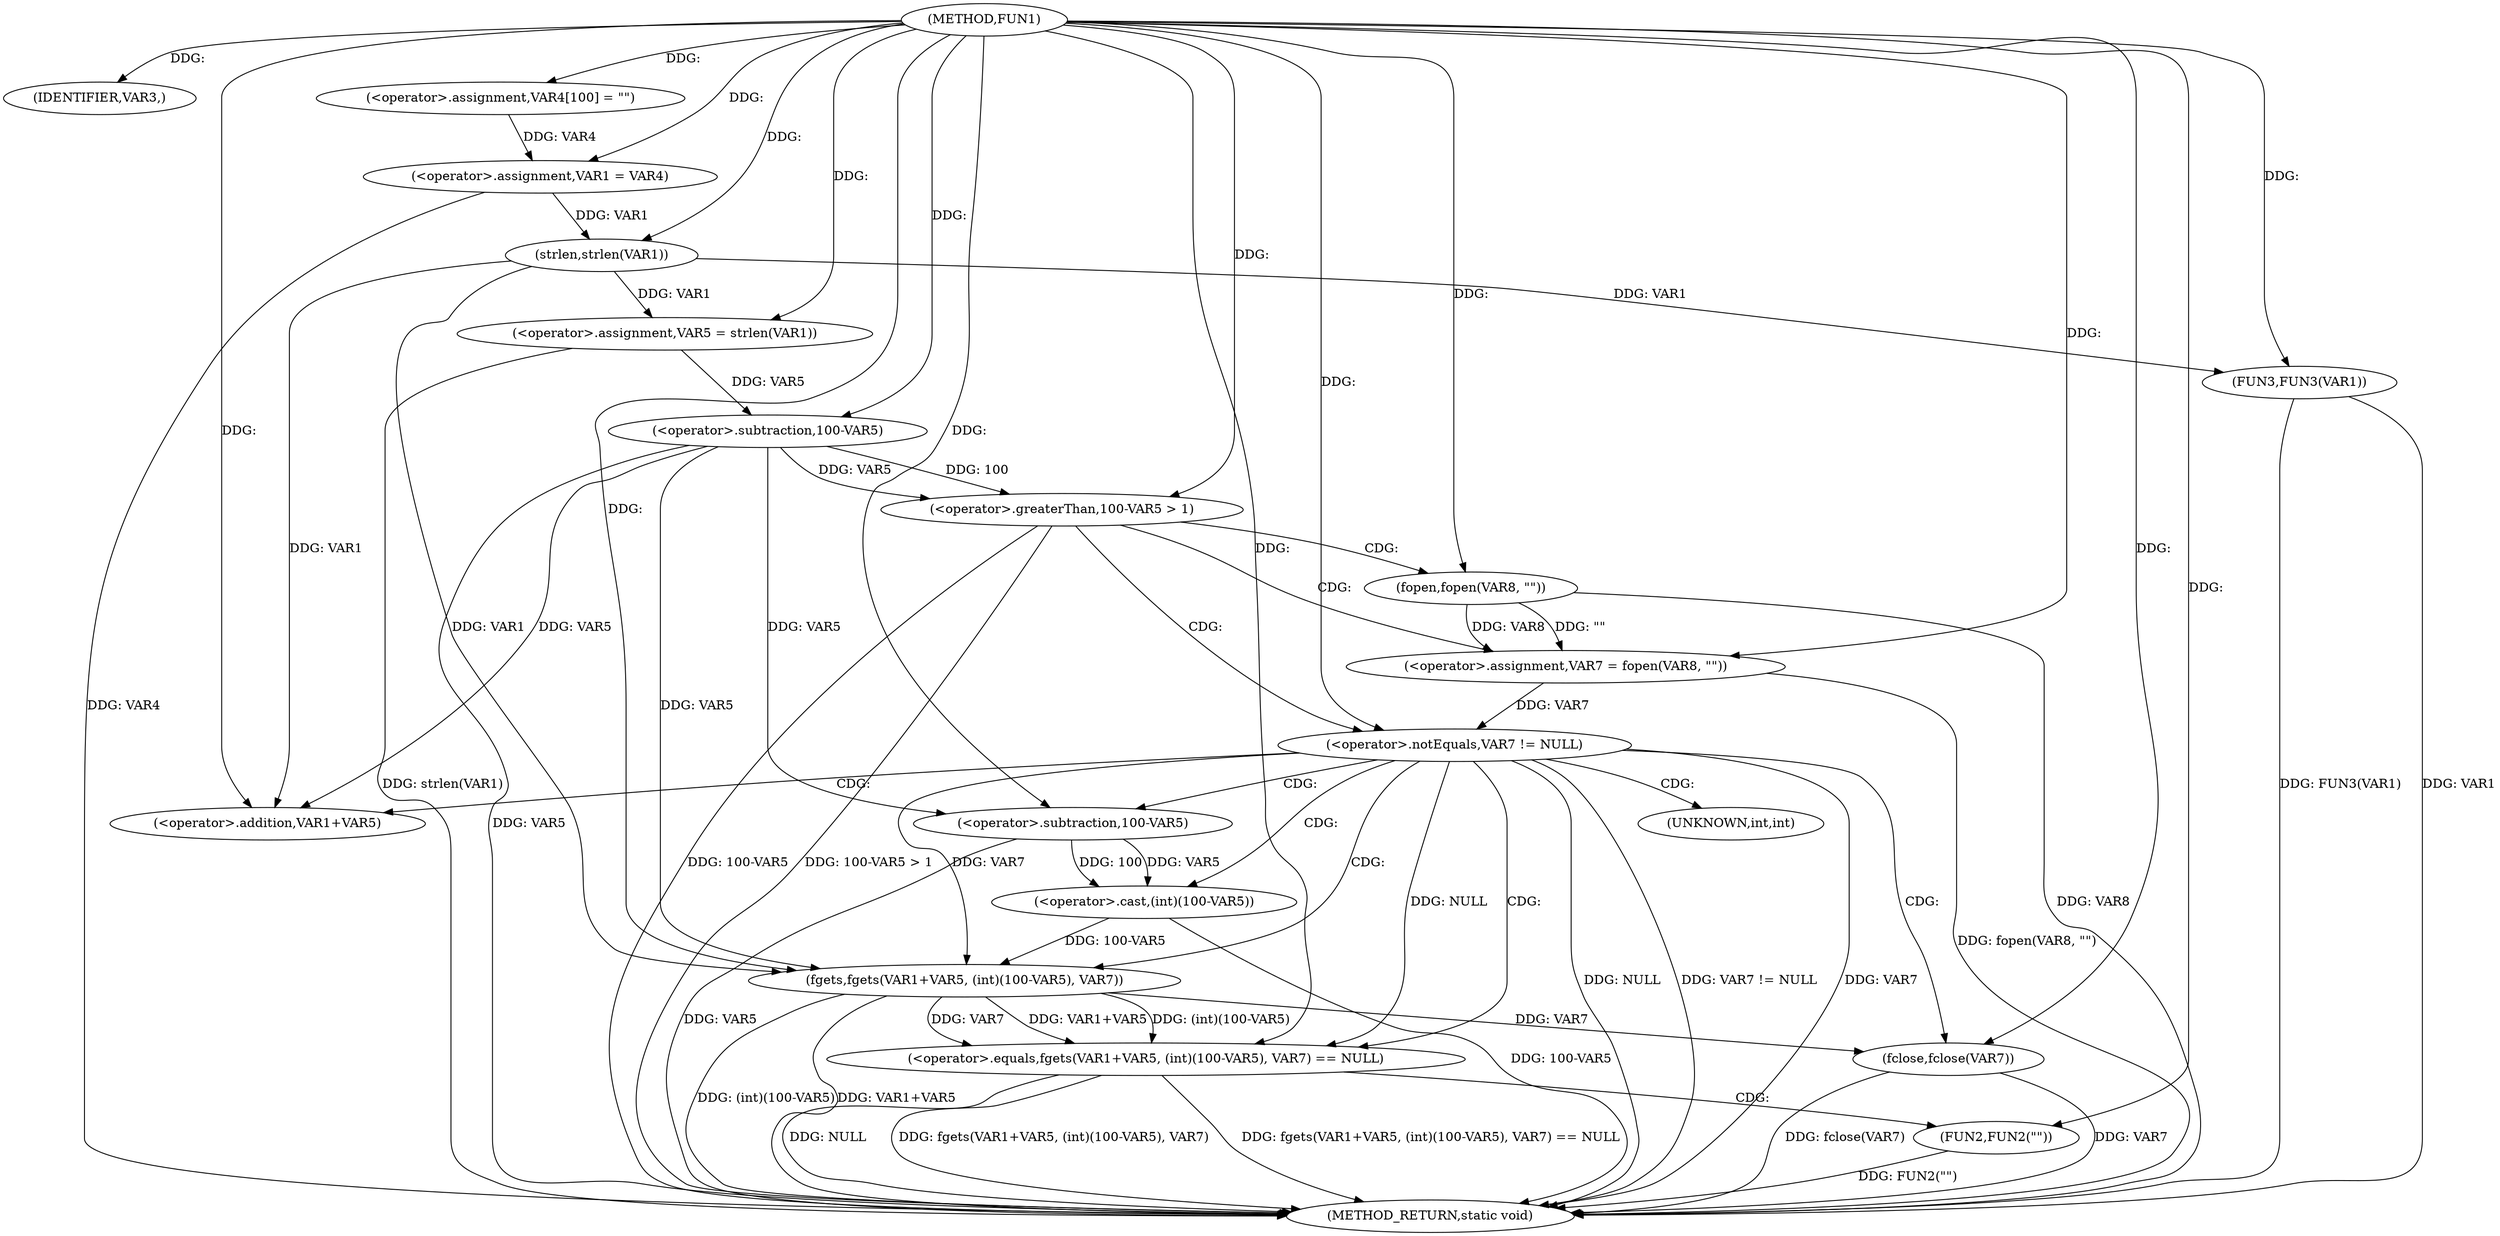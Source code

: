 digraph FUN1 {  
"1000100" [label = "(METHOD,FUN1)" ]
"1000155" [label = "(METHOD_RETURN,static void)" ]
"1000103" [label = "(IDENTIFIER,VAR3,)" ]
"1000105" [label = "(<operator>.assignment,VAR4[100] = \"\")" ]
"1000108" [label = "(<operator>.assignment,VAR1 = VAR4)" ]
"1000113" [label = "(<operator>.assignment,VAR5 = strlen(VAR1))" ]
"1000115" [label = "(strlen,strlen(VAR1))" ]
"1000119" [label = "(<operator>.greaterThan,100-VAR5 > 1)" ]
"1000120" [label = "(<operator>.subtraction,100-VAR5)" ]
"1000125" [label = "(<operator>.assignment,VAR7 = fopen(VAR8, \"\"))" ]
"1000127" [label = "(fopen,fopen(VAR8, \"\"))" ]
"1000131" [label = "(<operator>.notEquals,VAR7 != NULL)" ]
"1000136" [label = "(<operator>.equals,fgets(VAR1+VAR5, (int)(100-VAR5), VAR7) == NULL)" ]
"1000137" [label = "(fgets,fgets(VAR1+VAR5, (int)(100-VAR5), VAR7))" ]
"1000138" [label = "(<operator>.addition,VAR1+VAR5)" ]
"1000141" [label = "(<operator>.cast,(int)(100-VAR5))" ]
"1000143" [label = "(<operator>.subtraction,100-VAR5)" ]
"1000149" [label = "(FUN2,FUN2(\"\"))" ]
"1000151" [label = "(fclose,fclose(VAR7))" ]
"1000153" [label = "(FUN3,FUN3(VAR1))" ]
"1000142" [label = "(UNKNOWN,int,int)" ]
  "1000151" -> "1000155"  [ label = "DDG: fclose(VAR7)"] 
  "1000151" -> "1000155"  [ label = "DDG: VAR7"] 
  "1000113" -> "1000155"  [ label = "DDG: strlen(VAR1)"] 
  "1000149" -> "1000155"  [ label = "DDG: FUN2(\"\")"] 
  "1000131" -> "1000155"  [ label = "DDG: NULL"] 
  "1000153" -> "1000155"  [ label = "DDG: VAR1"] 
  "1000119" -> "1000155"  [ label = "DDG: 100-VAR5 > 1"] 
  "1000136" -> "1000155"  [ label = "DDG: NULL"] 
  "1000136" -> "1000155"  [ label = "DDG: fgets(VAR1+VAR5, (int)(100-VAR5), VAR7)"] 
  "1000131" -> "1000155"  [ label = "DDG: VAR7 != NULL"] 
  "1000131" -> "1000155"  [ label = "DDG: VAR7"] 
  "1000137" -> "1000155"  [ label = "DDG: (int)(100-VAR5)"] 
  "1000125" -> "1000155"  [ label = "DDG: fopen(VAR8, \"\")"] 
  "1000153" -> "1000155"  [ label = "DDG: FUN3(VAR1)"] 
  "1000108" -> "1000155"  [ label = "DDG: VAR4"] 
  "1000119" -> "1000155"  [ label = "DDG: 100-VAR5"] 
  "1000141" -> "1000155"  [ label = "DDG: 100-VAR5"] 
  "1000136" -> "1000155"  [ label = "DDG: fgets(VAR1+VAR5, (int)(100-VAR5), VAR7) == NULL"] 
  "1000120" -> "1000155"  [ label = "DDG: VAR5"] 
  "1000143" -> "1000155"  [ label = "DDG: VAR5"] 
  "1000127" -> "1000155"  [ label = "DDG: VAR8"] 
  "1000137" -> "1000155"  [ label = "DDG: VAR1+VAR5"] 
  "1000100" -> "1000103"  [ label = "DDG: "] 
  "1000100" -> "1000105"  [ label = "DDG: "] 
  "1000105" -> "1000108"  [ label = "DDG: VAR4"] 
  "1000100" -> "1000108"  [ label = "DDG: "] 
  "1000115" -> "1000113"  [ label = "DDG: VAR1"] 
  "1000100" -> "1000113"  [ label = "DDG: "] 
  "1000108" -> "1000115"  [ label = "DDG: VAR1"] 
  "1000100" -> "1000115"  [ label = "DDG: "] 
  "1000120" -> "1000119"  [ label = "DDG: 100"] 
  "1000120" -> "1000119"  [ label = "DDG: VAR5"] 
  "1000100" -> "1000120"  [ label = "DDG: "] 
  "1000113" -> "1000120"  [ label = "DDG: VAR5"] 
  "1000100" -> "1000119"  [ label = "DDG: "] 
  "1000127" -> "1000125"  [ label = "DDG: VAR8"] 
  "1000127" -> "1000125"  [ label = "DDG: \"\""] 
  "1000100" -> "1000125"  [ label = "DDG: "] 
  "1000100" -> "1000127"  [ label = "DDG: "] 
  "1000125" -> "1000131"  [ label = "DDG: VAR7"] 
  "1000100" -> "1000131"  [ label = "DDG: "] 
  "1000137" -> "1000136"  [ label = "DDG: VAR1+VAR5"] 
  "1000137" -> "1000136"  [ label = "DDG: (int)(100-VAR5)"] 
  "1000137" -> "1000136"  [ label = "DDG: VAR7"] 
  "1000115" -> "1000137"  [ label = "DDG: VAR1"] 
  "1000100" -> "1000137"  [ label = "DDG: "] 
  "1000120" -> "1000137"  [ label = "DDG: VAR5"] 
  "1000115" -> "1000138"  [ label = "DDG: VAR1"] 
  "1000100" -> "1000138"  [ label = "DDG: "] 
  "1000120" -> "1000138"  [ label = "DDG: VAR5"] 
  "1000141" -> "1000137"  [ label = "DDG: 100-VAR5"] 
  "1000143" -> "1000141"  [ label = "DDG: 100"] 
  "1000143" -> "1000141"  [ label = "DDG: VAR5"] 
  "1000100" -> "1000143"  [ label = "DDG: "] 
  "1000120" -> "1000143"  [ label = "DDG: VAR5"] 
  "1000131" -> "1000137"  [ label = "DDG: VAR7"] 
  "1000131" -> "1000136"  [ label = "DDG: NULL"] 
  "1000100" -> "1000136"  [ label = "DDG: "] 
  "1000100" -> "1000149"  [ label = "DDG: "] 
  "1000137" -> "1000151"  [ label = "DDG: VAR7"] 
  "1000100" -> "1000151"  [ label = "DDG: "] 
  "1000115" -> "1000153"  [ label = "DDG: VAR1"] 
  "1000100" -> "1000153"  [ label = "DDG: "] 
  "1000119" -> "1000125"  [ label = "CDG: "] 
  "1000119" -> "1000131"  [ label = "CDG: "] 
  "1000119" -> "1000127"  [ label = "CDG: "] 
  "1000131" -> "1000143"  [ label = "CDG: "] 
  "1000131" -> "1000142"  [ label = "CDG: "] 
  "1000131" -> "1000137"  [ label = "CDG: "] 
  "1000131" -> "1000141"  [ label = "CDG: "] 
  "1000131" -> "1000151"  [ label = "CDG: "] 
  "1000131" -> "1000136"  [ label = "CDG: "] 
  "1000131" -> "1000138"  [ label = "CDG: "] 
  "1000136" -> "1000149"  [ label = "CDG: "] 
}
